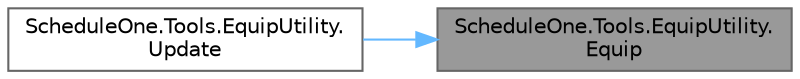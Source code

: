 digraph "ScheduleOne.Tools.EquipUtility.Equip"
{
 // LATEX_PDF_SIZE
  bgcolor="transparent";
  edge [fontname=Helvetica,fontsize=10,labelfontname=Helvetica,labelfontsize=10];
  node [fontname=Helvetica,fontsize=10,shape=box,height=0.2,width=0.4];
  rankdir="RL";
  Node1 [id="Node000001",label="ScheduleOne.Tools.EquipUtility.\lEquip",height=0.2,width=0.4,color="gray40", fillcolor="grey60", style="filled", fontcolor="black",tooltip=" "];
  Node1 -> Node2 [id="edge1_Node000001_Node000002",dir="back",color="steelblue1",style="solid",tooltip=" "];
  Node2 [id="Node000002",label="ScheduleOne.Tools.EquipUtility.\lUpdate",height=0.2,width=0.4,color="grey40", fillcolor="white", style="filled",URL="$class_schedule_one_1_1_tools_1_1_equip_utility.html#ad6af467683604dd86e169aaa9102647f",tooltip=" "];
}
